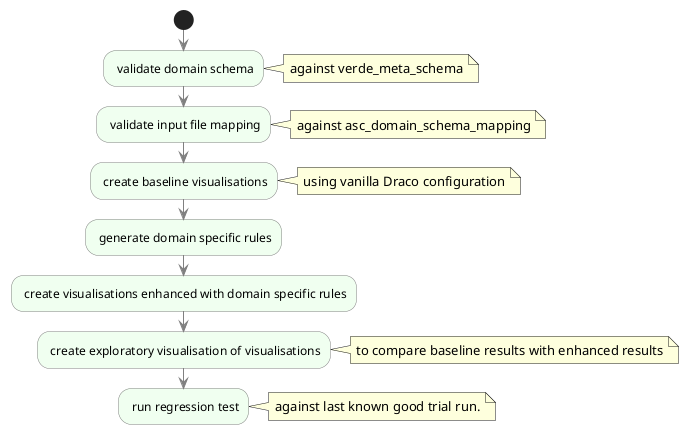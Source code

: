 @startuml

skinparam ActivityBackgroundColor honeydew
skinparam ActivityDiamondBackgroundColor honeydew
skinparam ActivityBorderColor gray
skinparam ActivityDiamondBorderColor gray
skinparam ArrowColor gray

start
: validate domain schema;
note right: against verde_meta_schema
: validate input file mapping;
note right: against asc_domain_schema_mapping
: create baseline visualisations;
note right: using vanilla Draco configuration
: generate domain specific rules;
: create visualisations enhanced with domain specific rules;
: create exploratory visualisation of visualisations;
note right: to compare baseline results with enhanced results
: run regression test;
note right: against last known good trial run.


@enduml